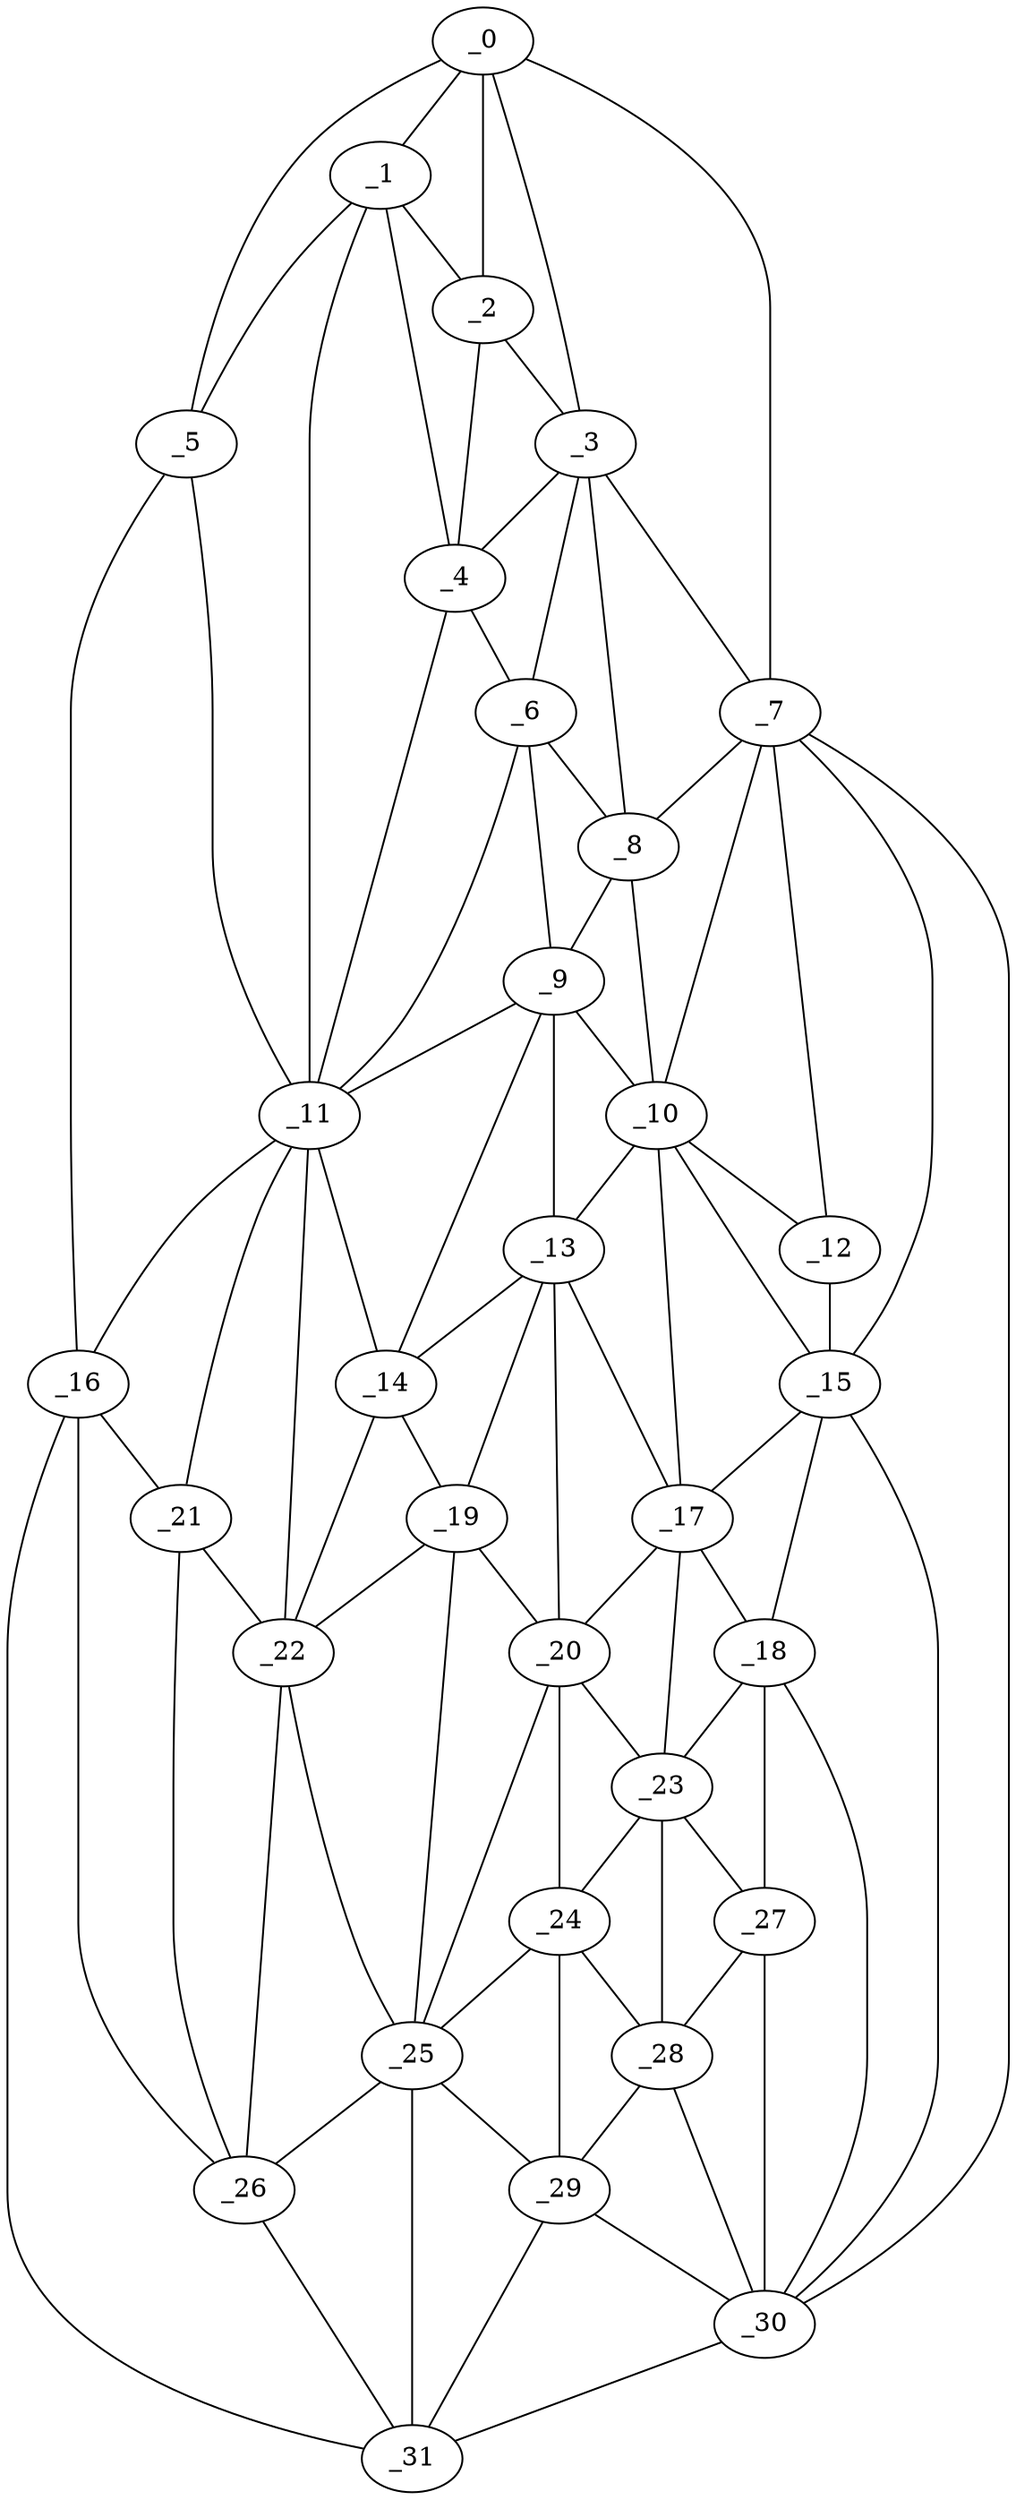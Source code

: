 graph "obj30__35.gxl" {
	_0	 [x=30,
		y=70];
	_1	 [x=35,
		y=62];
	_0 -- _1	 [valence=1];
	_2	 [x=38,
		y=69];
	_0 -- _2	 [valence=2];
	_3	 [x=43,
		y=81];
	_0 -- _3	 [valence=1];
	_5	 [x=50,
		y=5];
	_0 -- _5	 [valence=1];
	_7	 [x=58,
		y=114];
	_0 -- _7	 [valence=1];
	_1 -- _2	 [valence=1];
	_4	 [x=45,
		y=74];
	_1 -- _4	 [valence=2];
	_1 -- _5	 [valence=1];
	_11	 [x=73,
		y=59];
	_1 -- _11	 [valence=2];
	_2 -- _3	 [valence=1];
	_2 -- _4	 [valence=2];
	_3 -- _4	 [valence=2];
	_6	 [x=58,
		y=76];
	_3 -- _6	 [valence=2];
	_3 -- _7	 [valence=2];
	_8	 [x=59,
		y=82];
	_3 -- _8	 [valence=2];
	_4 -- _6	 [valence=2];
	_4 -- _11	 [valence=1];
	_5 -- _11	 [valence=2];
	_16	 [x=83,
		y=8];
	_5 -- _16	 [valence=1];
	_6 -- _8	 [valence=2];
	_9	 [x=67,
		y=75];
	_6 -- _9	 [valence=2];
	_6 -- _11	 [valence=1];
	_7 -- _8	 [valence=2];
	_10	 [x=68,
		y=92];
	_7 -- _10	 [valence=2];
	_12	 [x=73,
		y=105];
	_7 -- _12	 [valence=2];
	_15	 [x=81,
		y=102];
	_7 -- _15	 [valence=1];
	_30	 [x=104,
		y=94];
	_7 -- _30	 [valence=1];
	_8 -- _9	 [valence=1];
	_8 -- _10	 [valence=2];
	_9 -- _10	 [valence=2];
	_9 -- _11	 [valence=2];
	_13	 [x=76,
		y=80];
	_9 -- _13	 [valence=2];
	_14	 [x=78,
		y=71];
	_9 -- _14	 [valence=1];
	_10 -- _12	 [valence=1];
	_10 -- _13	 [valence=1];
	_10 -- _15	 [valence=2];
	_17	 [x=84,
		y=93];
	_10 -- _17	 [valence=1];
	_11 -- _14	 [valence=1];
	_11 -- _16	 [valence=2];
	_21	 [x=90,
		y=48];
	_11 -- _21	 [valence=1];
	_22	 [x=92,
		y=67];
	_11 -- _22	 [valence=1];
	_12 -- _15	 [valence=2];
	_13 -- _14	 [valence=2];
	_13 -- _17	 [valence=2];
	_19	 [x=88,
		y=71];
	_13 -- _19	 [valence=2];
	_20	 [x=89,
		y=82];
	_13 -- _20	 [valence=1];
	_14 -- _19	 [valence=1];
	_14 -- _22	 [valence=2];
	_15 -- _17	 [valence=2];
	_18	 [x=84,
		y=100];
	_15 -- _18	 [valence=1];
	_15 -- _30	 [valence=2];
	_16 -- _21	 [valence=2];
	_26	 [x=98,
		y=61];
	_16 -- _26	 [valence=1];
	_31	 [x=106,
		y=76];
	_16 -- _31	 [valence=1];
	_17 -- _18	 [valence=2];
	_17 -- _20	 [valence=2];
	_23	 [x=92,
		y=93];
	_17 -- _23	 [valence=1];
	_18 -- _23	 [valence=2];
	_27	 [x=98,
		y=94];
	_18 -- _27	 [valence=1];
	_18 -- _30	 [valence=1];
	_19 -- _20	 [valence=2];
	_19 -- _22	 [valence=2];
	_25	 [x=97,
		y=75];
	_19 -- _25	 [valence=2];
	_20 -- _23	 [valence=1];
	_24	 [x=95,
		y=82];
	_20 -- _24	 [valence=2];
	_20 -- _25	 [valence=2];
	_21 -- _22	 [valence=2];
	_21 -- _26	 [valence=1];
	_22 -- _25	 [valence=1];
	_22 -- _26	 [valence=2];
	_23 -- _24	 [valence=2];
	_23 -- _27	 [valence=2];
	_28	 [x=99,
		y=89];
	_23 -- _28	 [valence=2];
	_24 -- _25	 [valence=2];
	_24 -- _28	 [valence=2];
	_29	 [x=103,
		y=85];
	_24 -- _29	 [valence=1];
	_25 -- _26	 [valence=2];
	_25 -- _29	 [valence=2];
	_25 -- _31	 [valence=2];
	_26 -- _31	 [valence=1];
	_27 -- _28	 [valence=2];
	_27 -- _30	 [valence=1];
	_28 -- _29	 [valence=1];
	_28 -- _30	 [valence=2];
	_29 -- _30	 [valence=2];
	_29 -- _31	 [valence=1];
	_30 -- _31	 [valence=1];
}
